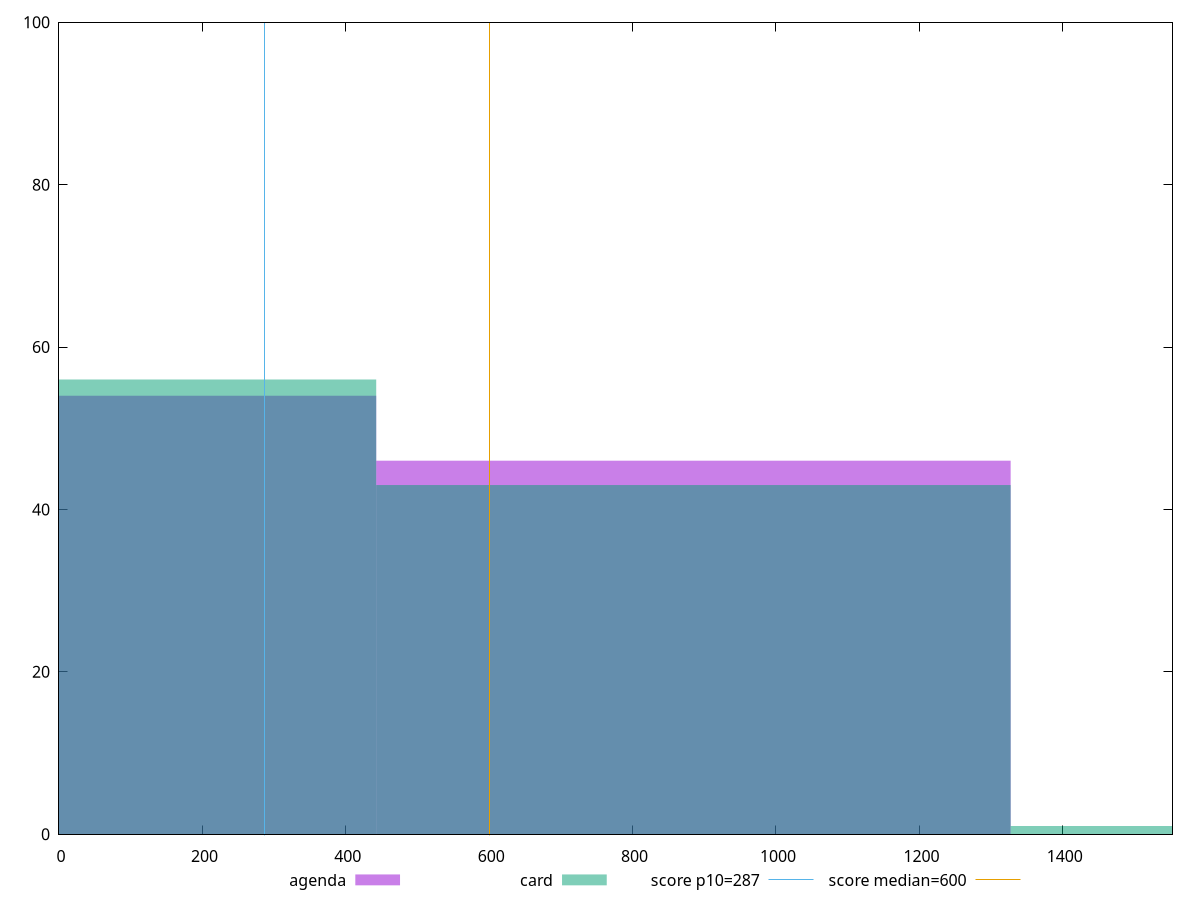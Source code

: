 reset

$agenda <<EOF
884.8413116699217 46
0 54
EOF

$card <<EOF
0 56
884.8413116699217 43
1769.6826233398433 1
EOF

set key outside below
set boxwidth 884.8413116699217
set xrange [0:1553]
set yrange [0:100]
set trange [0:100]
set style fill transparent solid 0.5 noborder

set parametric
set terminal svg size 640, 500 enhanced background rgb 'white'
set output "reports/report_00028_2021-02-24T12-49-42.674Z/total-blocking-time/comparison/histogram/1_vs_2.svg"

plot $agenda title "agenda" with boxes, \
     $card title "card" with boxes, \
     287,t title "score p10=287", \
     600,t title "score median=600"

reset
